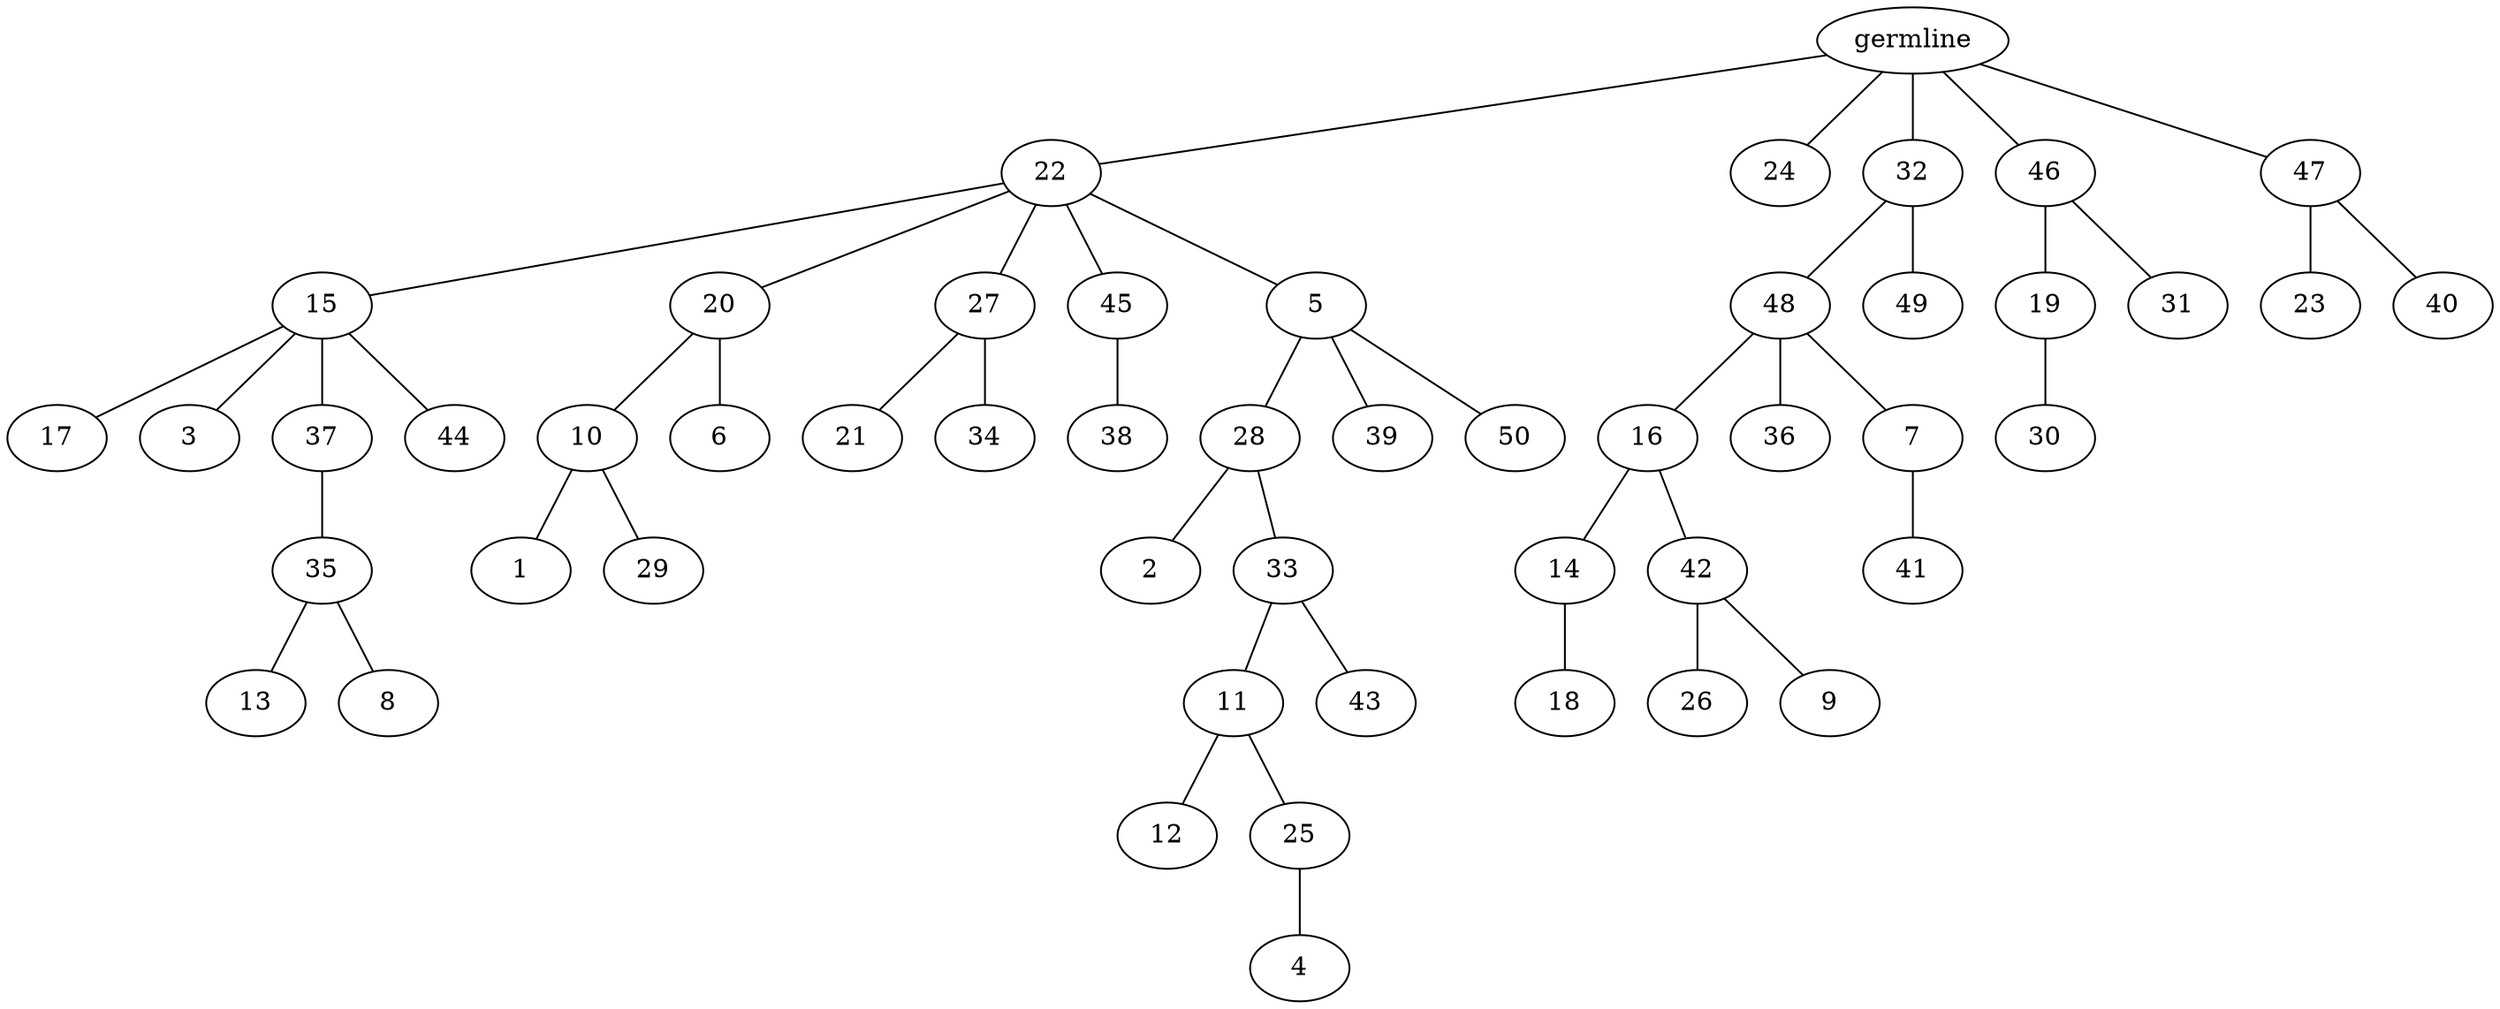graph tree {
    "140664862426016" [label="germline"];
    "140664863279760" [label="22"];
    "140664858474864" [label="15"];
    "140664858475584" [label="17"];
    "140664858476448" [label="3"];
    "140664858476352" [label="37"];
    "140664858474816" [label="35"];
    "140664855889136" [label="13"];
    "140664855891632" [label="8"];
    "140664858475536" [label="44"];
    "140664858475104" [label="20"];
    "140664855891104" [label="10"];
    "140664855888704" [label="1"];
    "140664855889616" [label="29"];
    "140664855890288" [label="6"];
    "140664858474432" [label="27"];
    "140664855888416" [label="21"];
    "140664855890000" [label="34"];
    "140664855891008" [label="45"];
    "140664855889760" [label="38"];
    "140664855888176" [label="5"];
    "140664855890672" [label="28"];
    "140664855888752" [label="2"];
    "140664855888320" [label="33"];
    "140664855889232" [label="11"];
    "140664855889856" [label="12"];
    "140664855889424" [label="25"];
    "140664868288352" [label="4"];
    "140664855891728" [label="43"];
    "140664855891200" [label="39"];
    "140664855888992" [label="50"];
    "140664863281056" [label="24"];
    "140664855891776" [label="32"];
    "140664868287248" [label="48"];
    "140664868286960" [label="16"];
    "140664868287872" [label="14"];
    "140664868289936" [label="18"];
    "140664868289408" [label="42"];
    "140664868290128" [label="26"];
    "140664868289168" [label="9"];
    "140664868286576" [label="36"];
    "140664868288640" [label="7"];
    "140664868288400" [label="41"];
    "140664868290272" [label="49"];
    "140664855888800" [label="46"];
    "140664868287632" [label="19"];
    "140664863279664" [label="30"];
    "140664868290416" [label="31"];
    "140664868288880" [label="47"];
    "140664868290032" [label="23"];
    "140664868288208" [label="40"];
    "140664862426016" -- "140664863279760";
    "140664862426016" -- "140664863281056";
    "140664862426016" -- "140664855891776";
    "140664862426016" -- "140664855888800";
    "140664862426016" -- "140664868288880";
    "140664863279760" -- "140664858474864";
    "140664863279760" -- "140664858475104";
    "140664863279760" -- "140664858474432";
    "140664863279760" -- "140664855891008";
    "140664863279760" -- "140664855888176";
    "140664858474864" -- "140664858475584";
    "140664858474864" -- "140664858476448";
    "140664858474864" -- "140664858476352";
    "140664858474864" -- "140664858475536";
    "140664858476352" -- "140664858474816";
    "140664858474816" -- "140664855889136";
    "140664858474816" -- "140664855891632";
    "140664858475104" -- "140664855891104";
    "140664858475104" -- "140664855890288";
    "140664855891104" -- "140664855888704";
    "140664855891104" -- "140664855889616";
    "140664858474432" -- "140664855888416";
    "140664858474432" -- "140664855890000";
    "140664855891008" -- "140664855889760";
    "140664855888176" -- "140664855890672";
    "140664855888176" -- "140664855891200";
    "140664855888176" -- "140664855888992";
    "140664855890672" -- "140664855888752";
    "140664855890672" -- "140664855888320";
    "140664855888320" -- "140664855889232";
    "140664855888320" -- "140664855891728";
    "140664855889232" -- "140664855889856";
    "140664855889232" -- "140664855889424";
    "140664855889424" -- "140664868288352";
    "140664855891776" -- "140664868287248";
    "140664855891776" -- "140664868290272";
    "140664868287248" -- "140664868286960";
    "140664868287248" -- "140664868286576";
    "140664868287248" -- "140664868288640";
    "140664868286960" -- "140664868287872";
    "140664868286960" -- "140664868289408";
    "140664868287872" -- "140664868289936";
    "140664868289408" -- "140664868290128";
    "140664868289408" -- "140664868289168";
    "140664868288640" -- "140664868288400";
    "140664855888800" -- "140664868287632";
    "140664855888800" -- "140664868290416";
    "140664868287632" -- "140664863279664";
    "140664868288880" -- "140664868290032";
    "140664868288880" -- "140664868288208";
}
